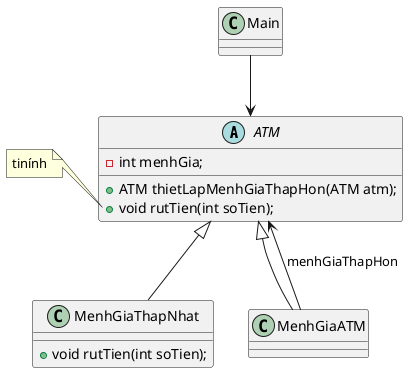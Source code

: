 @startuml
'https://plantuml.com/sequence-diagram

abstract class ATM{
    - int menhGia;
    + ATM thietLapMenhGiaThapHon(ATM atm);
    + void rutTien(int soTien);
}

class MenhGiaThapNhat{
    + void rutTien(int soTien);
}

Main --> ATM
ATM <|-- MenhGiaATM
ATM <|-- MenhGiaThapNhat
MenhGiaATM --> ATM:menhGiaThapHon
note left of ATM::rutTien
    tinính
end note


@enduml